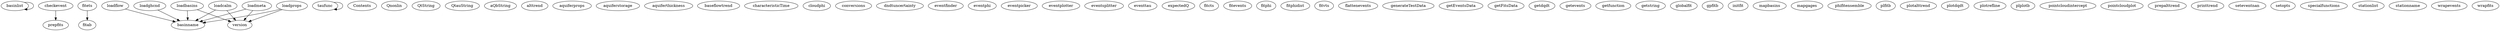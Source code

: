 /* Created by mdot for Matlab */
digraph m2html {
  basinlist -> basinlist;
  checkevent -> prepfits;
  fitets -> fitab;
  loadbasins -> basinname;
  loadbasins -> version;
  loadcalm -> basinname;
  loadcalm -> version;
  loadflow -> basinname;
  loadghcnd -> basinname;
  loadmeta -> basinname;
  loadmeta -> version;
  loadprops -> basinname;
  loadprops -> version;
  taufunc -> taufunc;

  Contents [URL="Contents.html"];
  Qnonlin [URL="Qnonlin.html"];
  QtString [URL="QtString.html"];
  QtauString [URL="QtauString.html"];
  aQbString [URL="aQbString.html"];
  alttrend [URL="alttrend.html"];
  aquiferprops [URL="aquiferprops.html"];
  aquiferstorage [URL="aquiferstorage.html"];
  aquiferthickness [URL="aquiferthickness.html"];
  baseflowtrend [URL="baseflowtrend.html"];
  basinlist [URL="basinlist.html"];
  basinname [URL="basinname.html"];
  characteristicTime [URL="characteristicTime.html"];
  checkevent [URL="checkevent.html"];
  cloudphi [URL="cloudphi.html"];
  conversions [URL="conversions.html"];
  dndtuncertainty [URL="dndtuncertainty.html"];
  eventfinder [URL="eventfinder.html"];
  eventphi [URL="eventphi.html"];
  eventpicker [URL="eventpicker.html"];
  eventplotter [URL="eventplotter.html"];
  eventsplitter [URL="eventsplitter.html"];
  eventtau [URL="eventtau.html"];
  expectedQ [URL="expectedQ.html"];
  fitab [URL="fitab.html"];
  fitcts [URL="fitcts.html"];
  fitets [URL="fitets.html"];
  fitevents [URL="fitevents.html"];
  fitphi [URL="fitphi.html"];
  fitphidist [URL="fitphidist.html"];
  fitvts [URL="fitvts.html"];
  flattenevents [URL="flattenevents.html"];
  generateTestData [URL="generateTestData.html"];
  getEventsData [URL="getEventsData.html"];
  getFitsData [URL="getFitsData.html"];
  getdqdt [URL="getdqdt.html"];
  getevents [URL="getevents.html"];
  getfunction [URL="getfunction.html"];
  getstring [URL="getstring.html"];
  globalfit [URL="globalfit.html"];
  gpfitb [URL="gpfitb.html"];
  initfit [URL="initfit.html"];
  loadbasins [URL="loadbasins.html"];
  loadcalm [URL="loadcalm.html"];
  loadflow [URL="loadflow.html"];
  loadghcnd [URL="loadghcnd.html"];
  loadmeta [URL="loadmeta.html"];
  loadprops [URL="loadprops.html"];
  mapbasins [URL="mapbasins.html"];
  mapgages [URL="mapgages.html"];
  phifitensemble [URL="phifitensemble.html"];
  plfitb [URL="plfitb.html"];
  plotalttrend [URL="plotalttrend.html"];
  plotdqdt [URL="plotdqdt.html"];
  plotrefline [URL="plotrefline.html"];
  plplotb [URL="plplotb.html"];
  pointcloudintercept [URL="pointcloudintercept.html"];
  pointcloudplot [URL="pointcloudplot.html"];
  prepalttrend [URL="prepalttrend.html"];
  prepfits [URL="prepfits.html"];
  printtrend [URL="printtrend.html"];
  seteventnan [URL="seteventnan.html"];
  setopts [URL="setopts.html"];
  specialfunctions [URL="specialfunctions.html"];
  stationlist [URL="stationlist.html"];
  stationname [URL="stationname.html"];
  taufunc [URL="taufunc.html"];
  version [URL="version.html"];
  wrapevents [URL="wrapevents.html"];
  wrapfits [URL="wrapfits.html"];
}